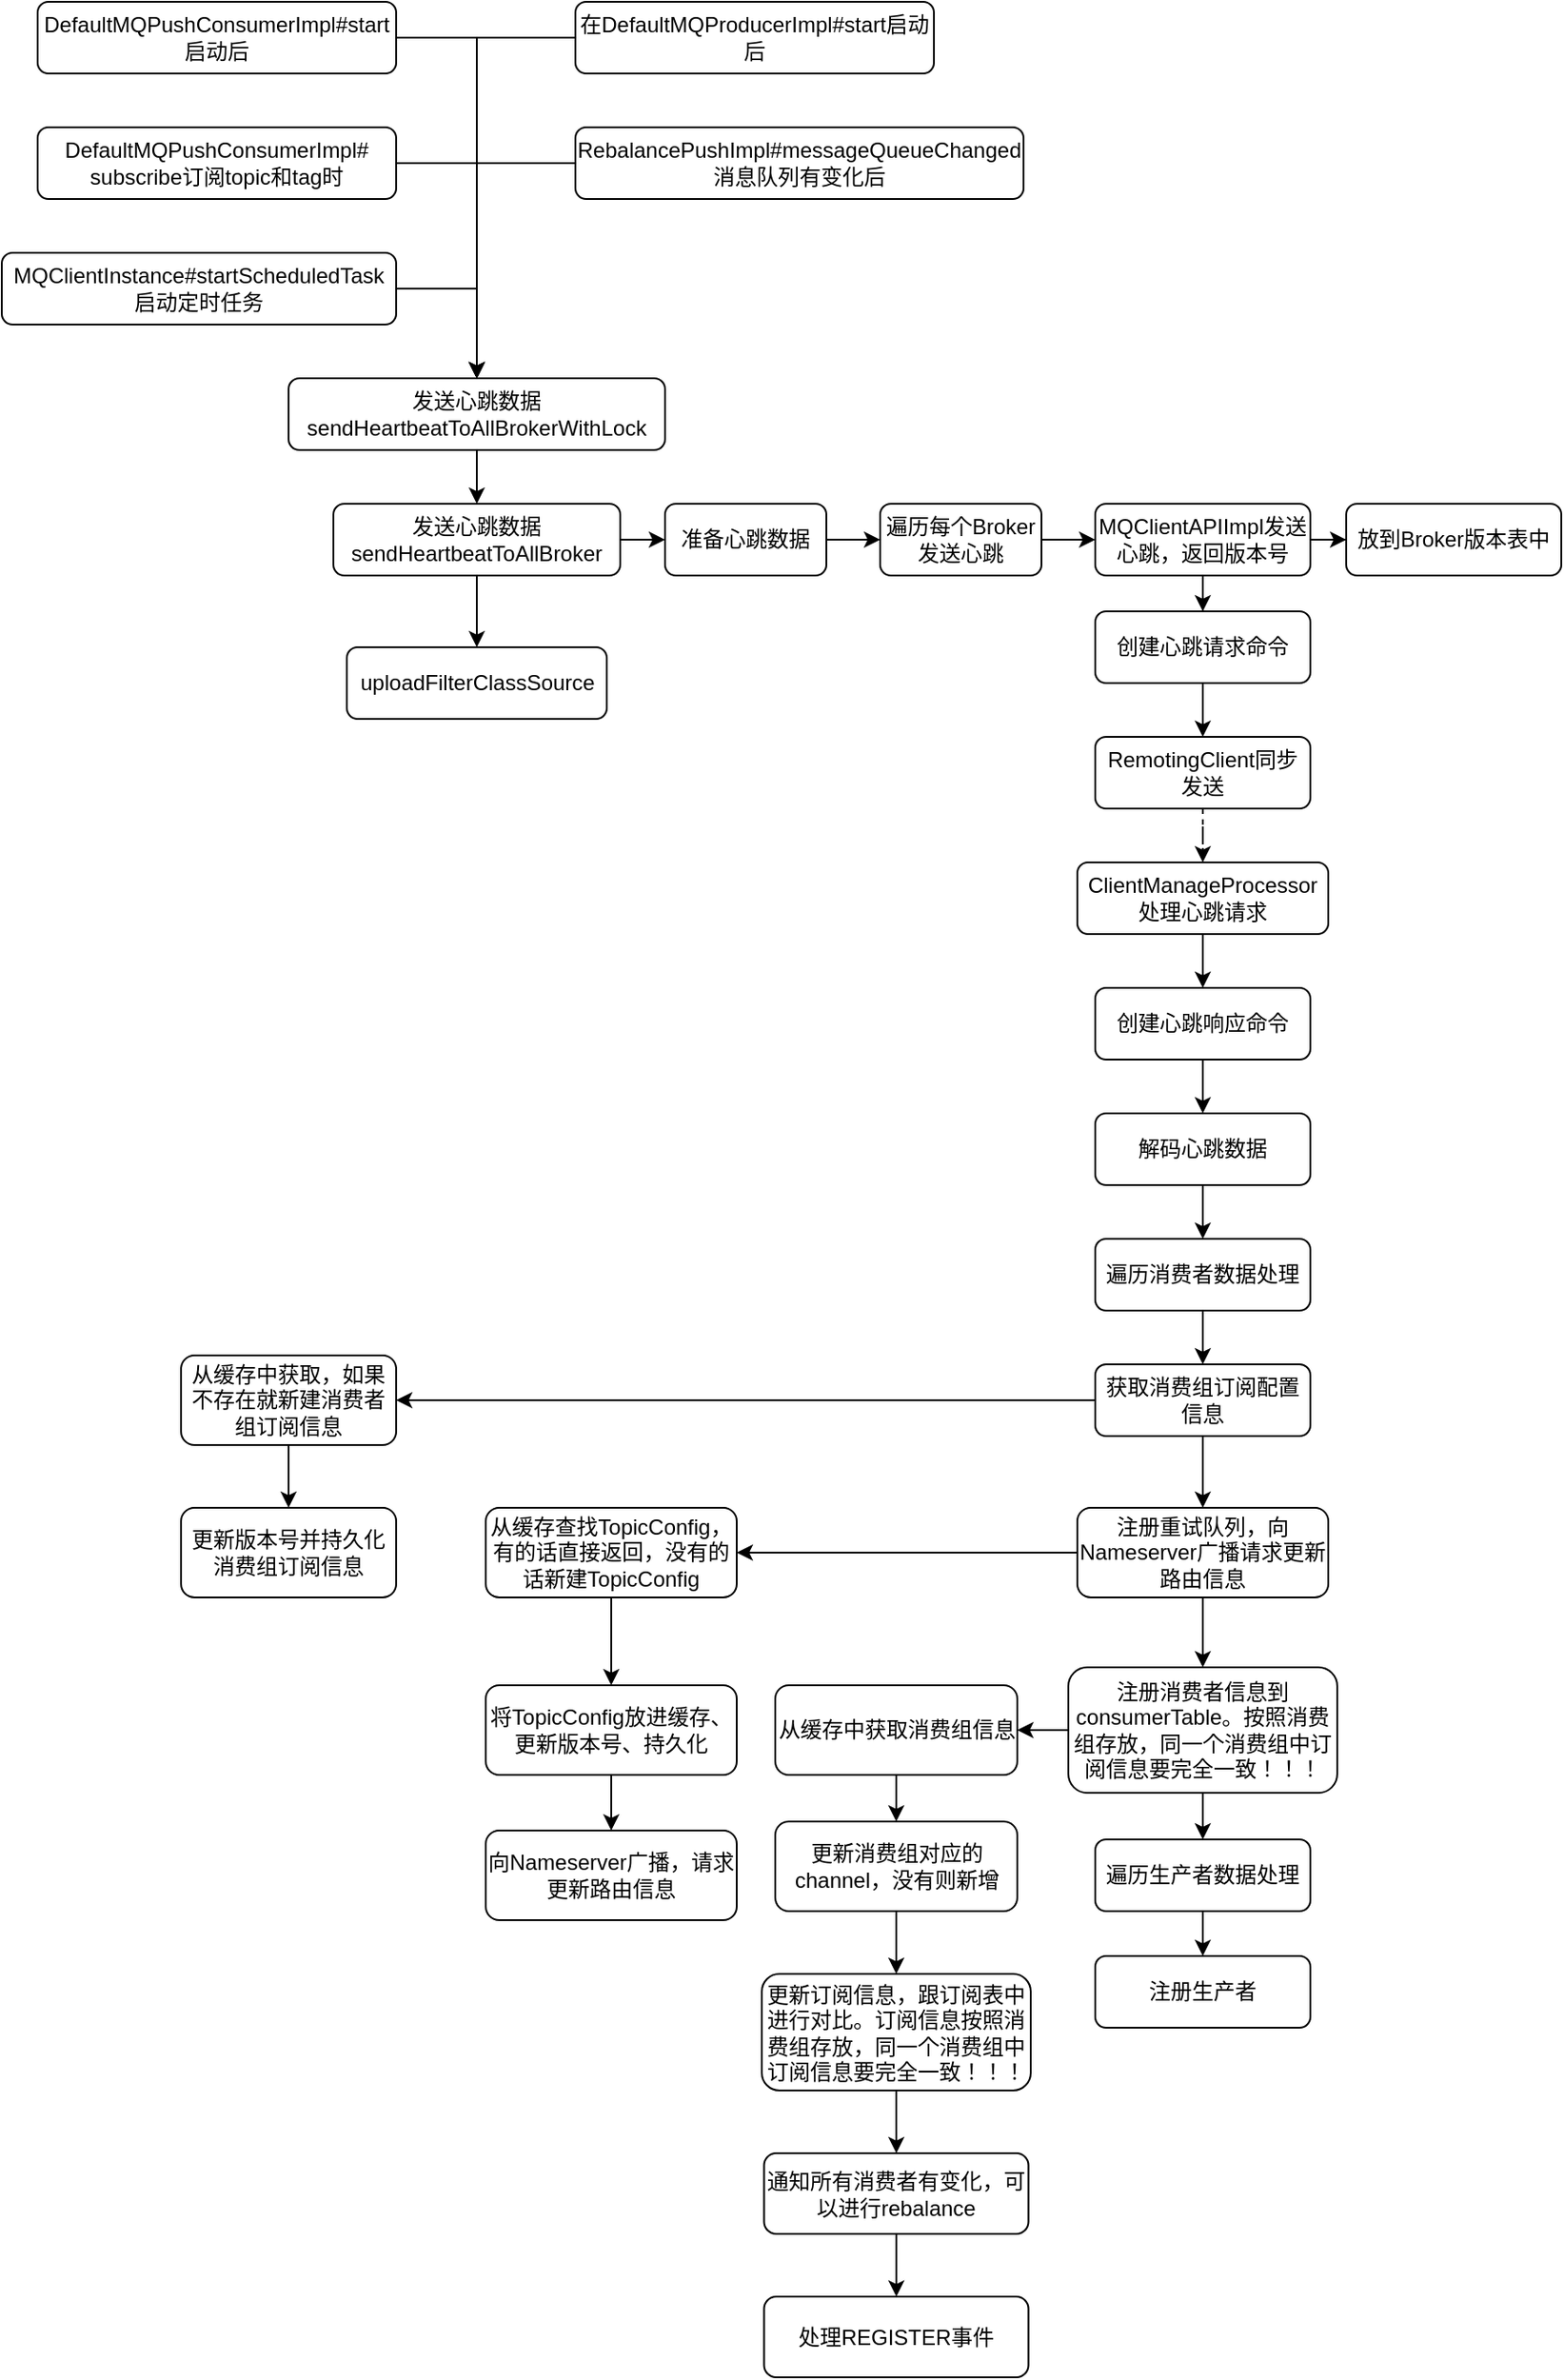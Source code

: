 <mxfile version="12.9.9" type="device"><diagram id="C5RBs43oDa-KdzZeNtuy" name="Page-1"><mxGraphModel dx="2009" dy="833" grid="1" gridSize="10" guides="1" tooltips="1" connect="1" arrows="1" fold="1" page="1" pageScale="1" pageWidth="827" pageHeight="1169" math="0" shadow="0"><root><mxCell id="WIyWlLk6GJQsqaUBKTNV-0"/><mxCell id="WIyWlLk6GJQsqaUBKTNV-1" parent="WIyWlLk6GJQsqaUBKTNV-0"/><mxCell id="5iNqYP-Egrj6ZUwYT-Nj-17" value="" style="edgeStyle=orthogonalEdgeStyle;rounded=0;orthogonalLoop=1;jettySize=auto;html=1;" parent="WIyWlLk6GJQsqaUBKTNV-1" source="WIyWlLk6GJQsqaUBKTNV-3" target="5iNqYP-Egrj6ZUwYT-Nj-16" edge="1"><mxGeometry relative="1" as="geometry"/></mxCell><mxCell id="WIyWlLk6GJQsqaUBKTNV-3" value="发送心跳数据&lt;br&gt;sendHeartbeatToAllBrokerWithLock" style="rounded=1;whiteSpace=wrap;html=1;fontSize=12;glass=0;strokeWidth=1;shadow=0;" parent="WIyWlLk6GJQsqaUBKTNV-1" vertex="1"><mxGeometry x="150" y="230" width="210" height="40" as="geometry"/></mxCell><mxCell id="5iNqYP-Egrj6ZUwYT-Nj-19" value="" style="edgeStyle=orthogonalEdgeStyle;rounded=0;orthogonalLoop=1;jettySize=auto;html=1;" parent="WIyWlLk6GJQsqaUBKTNV-1" source="5iNqYP-Egrj6ZUwYT-Nj-16" target="5iNqYP-Egrj6ZUwYT-Nj-18" edge="1"><mxGeometry relative="1" as="geometry"/></mxCell><mxCell id="5iNqYP-Egrj6ZUwYT-Nj-22" value="" style="edgeStyle=orthogonalEdgeStyle;rounded=0;orthogonalLoop=1;jettySize=auto;html=1;" parent="WIyWlLk6GJQsqaUBKTNV-1" source="5iNqYP-Egrj6ZUwYT-Nj-16" target="5iNqYP-Egrj6ZUwYT-Nj-21" edge="1"><mxGeometry relative="1" as="geometry"/></mxCell><mxCell id="5iNqYP-Egrj6ZUwYT-Nj-16" value="发送心跳数据&lt;br&gt;sendHeartbeatToAllBroker" style="rounded=1;whiteSpace=wrap;html=1;fontSize=12;glass=0;strokeWidth=1;shadow=0;" parent="WIyWlLk6GJQsqaUBKTNV-1" vertex="1"><mxGeometry x="175" y="300" width="160" height="40" as="geometry"/></mxCell><mxCell id="5iNqYP-Egrj6ZUwYT-Nj-24" value="" style="edgeStyle=orthogonalEdgeStyle;rounded=0;orthogonalLoop=1;jettySize=auto;html=1;" parent="WIyWlLk6GJQsqaUBKTNV-1" source="5iNqYP-Egrj6ZUwYT-Nj-21" target="5iNqYP-Egrj6ZUwYT-Nj-23" edge="1"><mxGeometry relative="1" as="geometry"/></mxCell><mxCell id="5iNqYP-Egrj6ZUwYT-Nj-21" value="准备心跳数据" style="rounded=1;whiteSpace=wrap;html=1;fontSize=12;glass=0;strokeWidth=1;shadow=0;" parent="WIyWlLk6GJQsqaUBKTNV-1" vertex="1"><mxGeometry x="360" y="300" width="90" height="40" as="geometry"/></mxCell><mxCell id="B7P2V2JOr_nvt0mDExZI-3" value="" style="edgeStyle=orthogonalEdgeStyle;rounded=0;orthogonalLoop=1;jettySize=auto;html=1;" parent="WIyWlLk6GJQsqaUBKTNV-1" source="5iNqYP-Egrj6ZUwYT-Nj-23" target="B7P2V2JOr_nvt0mDExZI-2" edge="1"><mxGeometry relative="1" as="geometry"/></mxCell><mxCell id="5iNqYP-Egrj6ZUwYT-Nj-23" value="遍历每个Broker发送心跳" style="rounded=1;whiteSpace=wrap;html=1;fontSize=12;glass=0;strokeWidth=1;shadow=0;" parent="WIyWlLk6GJQsqaUBKTNV-1" vertex="1"><mxGeometry x="480" y="300" width="90" height="40" as="geometry"/></mxCell><mxCell id="B7P2V2JOr_nvt0mDExZI-5" value="" style="edgeStyle=orthogonalEdgeStyle;rounded=0;orthogonalLoop=1;jettySize=auto;html=1;" parent="WIyWlLk6GJQsqaUBKTNV-1" source="B7P2V2JOr_nvt0mDExZI-2" target="B7P2V2JOr_nvt0mDExZI-4" edge="1"><mxGeometry relative="1" as="geometry"/></mxCell><mxCell id="B7P2V2JOr_nvt0mDExZI-7" value="" style="edgeStyle=orthogonalEdgeStyle;rounded=0;orthogonalLoop=1;jettySize=auto;html=1;" parent="WIyWlLk6GJQsqaUBKTNV-1" source="B7P2V2JOr_nvt0mDExZI-2" target="B7P2V2JOr_nvt0mDExZI-6" edge="1"><mxGeometry relative="1" as="geometry"/></mxCell><mxCell id="B7P2V2JOr_nvt0mDExZI-2" value="MQClientAPIImpl发送心跳，返回版本号" style="rounded=1;whiteSpace=wrap;html=1;fontSize=12;glass=0;strokeWidth=1;shadow=0;" parent="WIyWlLk6GJQsqaUBKTNV-1" vertex="1"><mxGeometry x="600" y="300" width="120" height="40" as="geometry"/></mxCell><mxCell id="B7P2V2JOr_nvt0mDExZI-9" value="" style="edgeStyle=orthogonalEdgeStyle;rounded=0;orthogonalLoop=1;jettySize=auto;html=1;" parent="WIyWlLk6GJQsqaUBKTNV-1" source="B7P2V2JOr_nvt0mDExZI-6" target="B7P2V2JOr_nvt0mDExZI-8" edge="1"><mxGeometry relative="1" as="geometry"/></mxCell><mxCell id="B7P2V2JOr_nvt0mDExZI-6" value="创建心跳请求命令" style="rounded=1;whiteSpace=wrap;html=1;fontSize=12;glass=0;strokeWidth=1;shadow=0;" parent="WIyWlLk6GJQsqaUBKTNV-1" vertex="1"><mxGeometry x="600" y="360" width="120" height="40" as="geometry"/></mxCell><mxCell id="B7P2V2JOr_nvt0mDExZI-12" value="" style="edgeStyle=orthogonalEdgeStyle;rounded=0;orthogonalLoop=1;jettySize=auto;html=1;dashed=1;" parent="WIyWlLk6GJQsqaUBKTNV-1" source="B7P2V2JOr_nvt0mDExZI-8" target="B7P2V2JOr_nvt0mDExZI-11" edge="1"><mxGeometry relative="1" as="geometry"/></mxCell><mxCell id="B7P2V2JOr_nvt0mDExZI-8" value="RemotingClient同步发送" style="rounded=1;whiteSpace=wrap;html=1;fontSize=12;glass=0;strokeWidth=1;shadow=0;" parent="WIyWlLk6GJQsqaUBKTNV-1" vertex="1"><mxGeometry x="600" y="430" width="120" height="40" as="geometry"/></mxCell><mxCell id="B7P2V2JOr_nvt0mDExZI-14" style="edgeStyle=orthogonalEdgeStyle;rounded=0;orthogonalLoop=1;jettySize=auto;html=1;" parent="WIyWlLk6GJQsqaUBKTNV-1" source="B7P2V2JOr_nvt0mDExZI-11" target="B7P2V2JOr_nvt0mDExZI-13" edge="1"><mxGeometry relative="1" as="geometry"/></mxCell><mxCell id="B7P2V2JOr_nvt0mDExZI-11" value="ClientManageProcessor处理心跳请求" style="rounded=1;whiteSpace=wrap;html=1;fontSize=12;glass=0;strokeWidth=1;shadow=0;" parent="WIyWlLk6GJQsqaUBKTNV-1" vertex="1"><mxGeometry x="590" y="500" width="140" height="40" as="geometry"/></mxCell><mxCell id="B7P2V2JOr_nvt0mDExZI-4" value="放到Broker版本表中" style="rounded=1;whiteSpace=wrap;html=1;fontSize=12;glass=0;strokeWidth=1;shadow=0;" parent="WIyWlLk6GJQsqaUBKTNV-1" vertex="1"><mxGeometry x="740" y="300" width="120" height="40" as="geometry"/></mxCell><mxCell id="5iNqYP-Egrj6ZUwYT-Nj-18" value="uploadFilterClassSource" style="rounded=1;whiteSpace=wrap;html=1;fontSize=12;glass=0;strokeWidth=1;shadow=0;" parent="WIyWlLk6GJQsqaUBKTNV-1" vertex="1"><mxGeometry x="182.5" y="380" width="145" height="40" as="geometry"/></mxCell><mxCell id="5iNqYP-Egrj6ZUwYT-Nj-8" style="edgeStyle=orthogonalEdgeStyle;rounded=0;orthogonalLoop=1;jettySize=auto;html=1;entryX=0.5;entryY=0;entryDx=0;entryDy=0;" parent="WIyWlLk6GJQsqaUBKTNV-1" source="5iNqYP-Egrj6ZUwYT-Nj-1" target="WIyWlLk6GJQsqaUBKTNV-3" edge="1"><mxGeometry relative="1" as="geometry"><Array as="points"><mxPoint x="255" y="40"/></Array></mxGeometry></mxCell><mxCell id="5iNqYP-Egrj6ZUwYT-Nj-1" value="DefaultMQPushConsumerImpl#start启动后" style="rounded=1;whiteSpace=wrap;html=1;fontSize=12;glass=0;strokeWidth=1;shadow=0;" parent="WIyWlLk6GJQsqaUBKTNV-1" vertex="1"><mxGeometry x="10" y="20" width="200" height="40" as="geometry"/></mxCell><mxCell id="5iNqYP-Egrj6ZUwYT-Nj-11" style="edgeStyle=orthogonalEdgeStyle;rounded=0;orthogonalLoop=1;jettySize=auto;html=1;entryX=0.5;entryY=0;entryDx=0;entryDy=0;" parent="WIyWlLk6GJQsqaUBKTNV-1" source="5iNqYP-Egrj6ZUwYT-Nj-2" target="WIyWlLk6GJQsqaUBKTNV-3" edge="1"><mxGeometry relative="1" as="geometry"><Array as="points"><mxPoint x="255" y="40"/></Array></mxGeometry></mxCell><mxCell id="5iNqYP-Egrj6ZUwYT-Nj-2" value="在DefaultMQProducerImpl#start启动后" style="rounded=1;whiteSpace=wrap;html=1;fontSize=12;glass=0;strokeWidth=1;shadow=0;" parent="WIyWlLk6GJQsqaUBKTNV-1" vertex="1"><mxGeometry x="310" y="20" width="200" height="40" as="geometry"/></mxCell><mxCell id="5iNqYP-Egrj6ZUwYT-Nj-9" style="edgeStyle=orthogonalEdgeStyle;rounded=0;orthogonalLoop=1;jettySize=auto;html=1;entryX=0.5;entryY=0;entryDx=0;entryDy=0;" parent="WIyWlLk6GJQsqaUBKTNV-1" source="5iNqYP-Egrj6ZUwYT-Nj-3" target="WIyWlLk6GJQsqaUBKTNV-3" edge="1"><mxGeometry relative="1" as="geometry"><Array as="points"><mxPoint x="255" y="110"/></Array></mxGeometry></mxCell><mxCell id="5iNqYP-Egrj6ZUwYT-Nj-3" value="DefaultMQPushConsumerImpl#&lt;br&gt;subscribe订阅topic和tag时" style="rounded=1;whiteSpace=wrap;html=1;fontSize=12;glass=0;strokeWidth=1;shadow=0;" parent="WIyWlLk6GJQsqaUBKTNV-1" vertex="1"><mxGeometry x="10" y="90" width="200" height="40" as="geometry"/></mxCell><mxCell id="5iNqYP-Egrj6ZUwYT-Nj-14" style="edgeStyle=orthogonalEdgeStyle;rounded=0;orthogonalLoop=1;jettySize=auto;html=1;entryX=0.5;entryY=0;entryDx=0;entryDy=0;" parent="WIyWlLk6GJQsqaUBKTNV-1" source="5iNqYP-Egrj6ZUwYT-Nj-6" target="WIyWlLk6GJQsqaUBKTNV-3" edge="1"><mxGeometry relative="1" as="geometry"><Array as="points"><mxPoint x="255" y="110"/></Array></mxGeometry></mxCell><mxCell id="5iNqYP-Egrj6ZUwYT-Nj-6" value="RebalancePushImpl#messageQueueChanged&lt;br&gt;消息队列有变化后" style="rounded=1;whiteSpace=wrap;html=1;fontSize=12;glass=0;strokeWidth=1;shadow=0;" parent="WIyWlLk6GJQsqaUBKTNV-1" vertex="1"><mxGeometry x="310" y="90" width="250" height="40" as="geometry"/></mxCell><mxCell id="5iNqYP-Egrj6ZUwYT-Nj-10" style="edgeStyle=orthogonalEdgeStyle;rounded=0;orthogonalLoop=1;jettySize=auto;html=1;entryX=0.5;entryY=0;entryDx=0;entryDy=0;" parent="WIyWlLk6GJQsqaUBKTNV-1" source="5iNqYP-Egrj6ZUwYT-Nj-7" target="WIyWlLk6GJQsqaUBKTNV-3" edge="1"><mxGeometry relative="1" as="geometry"><Array as="points"><mxPoint x="255" y="180"/></Array></mxGeometry></mxCell><mxCell id="5iNqYP-Egrj6ZUwYT-Nj-7" value="MQClientInstance#startScheduledTask&lt;br&gt;启动定时任务" style="rounded=1;whiteSpace=wrap;html=1;fontSize=12;glass=0;strokeWidth=1;shadow=0;" parent="WIyWlLk6GJQsqaUBKTNV-1" vertex="1"><mxGeometry x="-10" y="160" width="220" height="40" as="geometry"/></mxCell><mxCell id="B7P2V2JOr_nvt0mDExZI-16" value="" style="edgeStyle=orthogonalEdgeStyle;rounded=0;orthogonalLoop=1;jettySize=auto;html=1;" parent="WIyWlLk6GJQsqaUBKTNV-1" source="B7P2V2JOr_nvt0mDExZI-13" target="B7P2V2JOr_nvt0mDExZI-15" edge="1"><mxGeometry relative="1" as="geometry"/></mxCell><mxCell id="B7P2V2JOr_nvt0mDExZI-13" value="创建心跳响应命令" style="rounded=1;whiteSpace=wrap;html=1;fontSize=12;glass=0;strokeWidth=1;shadow=0;" parent="WIyWlLk6GJQsqaUBKTNV-1" vertex="1"><mxGeometry x="600" y="570" width="120" height="40" as="geometry"/></mxCell><mxCell id="B7P2V2JOr_nvt0mDExZI-18" value="" style="edgeStyle=orthogonalEdgeStyle;rounded=0;orthogonalLoop=1;jettySize=auto;html=1;" parent="WIyWlLk6GJQsqaUBKTNV-1" source="B7P2V2JOr_nvt0mDExZI-15" target="B7P2V2JOr_nvt0mDExZI-17" edge="1"><mxGeometry relative="1" as="geometry"/></mxCell><mxCell id="B7P2V2JOr_nvt0mDExZI-15" value="解码心跳数据" style="rounded=1;whiteSpace=wrap;html=1;fontSize=12;glass=0;strokeWidth=1;shadow=0;" parent="WIyWlLk6GJQsqaUBKTNV-1" vertex="1"><mxGeometry x="600" y="640" width="120" height="40" as="geometry"/></mxCell><mxCell id="B7P2V2JOr_nvt0mDExZI-22" value="" style="edgeStyle=orthogonalEdgeStyle;rounded=0;orthogonalLoop=1;jettySize=auto;html=1;" parent="WIyWlLk6GJQsqaUBKTNV-1" source="B7P2V2JOr_nvt0mDExZI-17" target="B7P2V2JOr_nvt0mDExZI-21" edge="1"><mxGeometry relative="1" as="geometry"/></mxCell><mxCell id="B7P2V2JOr_nvt0mDExZI-17" value="遍历消费者数据处理" style="rounded=1;whiteSpace=wrap;html=1;fontSize=12;glass=0;strokeWidth=1;shadow=0;" parent="WIyWlLk6GJQsqaUBKTNV-1" vertex="1"><mxGeometry x="600" y="710" width="120" height="40" as="geometry"/></mxCell><mxCell id="B7P2V2JOr_nvt0mDExZI-24" value="" style="edgeStyle=orthogonalEdgeStyle;rounded=0;orthogonalLoop=1;jettySize=auto;html=1;" parent="WIyWlLk6GJQsqaUBKTNV-1" source="B7P2V2JOr_nvt0mDExZI-21" target="B7P2V2JOr_nvt0mDExZI-23" edge="1"><mxGeometry relative="1" as="geometry"/></mxCell><mxCell id="XP9q1mNPCxmGlVMQacn7-1" value="" style="edgeStyle=orthogonalEdgeStyle;rounded=0;orthogonalLoop=1;jettySize=auto;html=1;" edge="1" parent="WIyWlLk6GJQsqaUBKTNV-1" source="B7P2V2JOr_nvt0mDExZI-21" target="XP9q1mNPCxmGlVMQacn7-0"><mxGeometry relative="1" as="geometry"/></mxCell><mxCell id="B7P2V2JOr_nvt0mDExZI-21" value="获取消费组订阅配置信息" style="rounded=1;whiteSpace=wrap;html=1;fontSize=12;glass=0;strokeWidth=1;shadow=0;" parent="WIyWlLk6GJQsqaUBKTNV-1" vertex="1"><mxGeometry x="600" y="780" width="120" height="40" as="geometry"/></mxCell><mxCell id="XP9q1mNPCxmGlVMQacn7-3" value="" style="edgeStyle=orthogonalEdgeStyle;rounded=0;orthogonalLoop=1;jettySize=auto;html=1;" edge="1" parent="WIyWlLk6GJQsqaUBKTNV-1" source="XP9q1mNPCxmGlVMQacn7-0" target="XP9q1mNPCxmGlVMQacn7-2"><mxGeometry relative="1" as="geometry"/></mxCell><mxCell id="XP9q1mNPCxmGlVMQacn7-0" value="从缓存中获取，如果不存在就新建消费者组订阅信息" style="rounded=1;whiteSpace=wrap;html=1;fontSize=12;glass=0;strokeWidth=1;shadow=0;" vertex="1" parent="WIyWlLk6GJQsqaUBKTNV-1"><mxGeometry x="90" y="775" width="120" height="50" as="geometry"/></mxCell><mxCell id="XP9q1mNPCxmGlVMQacn7-2" value="更新版本号并持久化消费组订阅信息" style="rounded=1;whiteSpace=wrap;html=1;fontSize=12;glass=0;strokeWidth=1;shadow=0;" vertex="1" parent="WIyWlLk6GJQsqaUBKTNV-1"><mxGeometry x="90" y="860" width="120" height="50" as="geometry"/></mxCell><mxCell id="B7P2V2JOr_nvt0mDExZI-26" value="" style="edgeStyle=orthogonalEdgeStyle;rounded=0;orthogonalLoop=1;jettySize=auto;html=1;" parent="WIyWlLk6GJQsqaUBKTNV-1" source="B7P2V2JOr_nvt0mDExZI-23" target="B7P2V2JOr_nvt0mDExZI-25" edge="1"><mxGeometry relative="1" as="geometry"/></mxCell><mxCell id="B7P2V2JOr_nvt0mDExZI-42" value="" style="edgeStyle=orthogonalEdgeStyle;rounded=0;orthogonalLoop=1;jettySize=auto;html=1;" parent="WIyWlLk6GJQsqaUBKTNV-1" source="B7P2V2JOr_nvt0mDExZI-23" target="B7P2V2JOr_nvt0mDExZI-41" edge="1"><mxGeometry relative="1" as="geometry"/></mxCell><mxCell id="B7P2V2JOr_nvt0mDExZI-23" value="注册重试队列，向Nameserver广播请求更新路由信息" style="rounded=1;whiteSpace=wrap;html=1;fontSize=12;glass=0;strokeWidth=1;shadow=0;" parent="WIyWlLk6GJQsqaUBKTNV-1" vertex="1"><mxGeometry x="590" y="860" width="140" height="50" as="geometry"/></mxCell><mxCell id="B7P2V2JOr_nvt0mDExZI-44" value="" style="edgeStyle=orthogonalEdgeStyle;rounded=0;orthogonalLoop=1;jettySize=auto;html=1;" parent="WIyWlLk6GJQsqaUBKTNV-1" source="B7P2V2JOr_nvt0mDExZI-41" target="B7P2V2JOr_nvt0mDExZI-43" edge="1"><mxGeometry relative="1" as="geometry"/></mxCell><mxCell id="B7P2V2JOr_nvt0mDExZI-41" value="从缓存查找TopicConfig，有的话直接返回，没有的话新建TopicConfig" style="rounded=1;whiteSpace=wrap;html=1;fontSize=12;glass=0;strokeWidth=1;shadow=0;" parent="WIyWlLk6GJQsqaUBKTNV-1" vertex="1"><mxGeometry x="260" y="860" width="140" height="50" as="geometry"/></mxCell><mxCell id="B7P2V2JOr_nvt0mDExZI-46" value="" style="edgeStyle=orthogonalEdgeStyle;rounded=0;orthogonalLoop=1;jettySize=auto;html=1;" parent="WIyWlLk6GJQsqaUBKTNV-1" source="B7P2V2JOr_nvt0mDExZI-43" target="B7P2V2JOr_nvt0mDExZI-45" edge="1"><mxGeometry relative="1" as="geometry"/></mxCell><mxCell id="B7P2V2JOr_nvt0mDExZI-43" value="将TopicConfig放进缓存、更新版本号、持久化" style="rounded=1;whiteSpace=wrap;html=1;fontSize=12;glass=0;strokeWidth=1;shadow=0;" parent="WIyWlLk6GJQsqaUBKTNV-1" vertex="1"><mxGeometry x="260" y="959" width="140" height="50" as="geometry"/></mxCell><mxCell id="B7P2V2JOr_nvt0mDExZI-45" value="向Nameserver广播，请求更新路由信息" style="rounded=1;whiteSpace=wrap;html=1;fontSize=12;glass=0;strokeWidth=1;shadow=0;" parent="WIyWlLk6GJQsqaUBKTNV-1" vertex="1"><mxGeometry x="260" y="1040" width="140" height="50" as="geometry"/></mxCell><mxCell id="B7P2V2JOr_nvt0mDExZI-28" style="edgeStyle=orthogonalEdgeStyle;rounded=0;orthogonalLoop=1;jettySize=auto;html=1;" parent="WIyWlLk6GJQsqaUBKTNV-1" source="B7P2V2JOr_nvt0mDExZI-25" target="B7P2V2JOr_nvt0mDExZI-27" edge="1"><mxGeometry relative="1" as="geometry"/></mxCell><mxCell id="B7P2V2JOr_nvt0mDExZI-32" value="" style="edgeStyle=orthogonalEdgeStyle;rounded=0;orthogonalLoop=1;jettySize=auto;html=1;" parent="WIyWlLk6GJQsqaUBKTNV-1" source="B7P2V2JOr_nvt0mDExZI-25" target="B7P2V2JOr_nvt0mDExZI-31" edge="1"><mxGeometry relative="1" as="geometry"/></mxCell><mxCell id="B7P2V2JOr_nvt0mDExZI-25" value="注册消费者信息到consumerTable。按照消费组存放，同一个消费组中订阅信息要完全一致！！！" style="rounded=1;whiteSpace=wrap;html=1;fontSize=12;glass=0;strokeWidth=1;shadow=0;" parent="WIyWlLk6GJQsqaUBKTNV-1" vertex="1"><mxGeometry x="585" y="949" width="150" height="70" as="geometry"/></mxCell><mxCell id="B7P2V2JOr_nvt0mDExZI-34" value="" style="edgeStyle=orthogonalEdgeStyle;rounded=0;orthogonalLoop=1;jettySize=auto;html=1;" parent="WIyWlLk6GJQsqaUBKTNV-1" source="B7P2V2JOr_nvt0mDExZI-31" target="B7P2V2JOr_nvt0mDExZI-33" edge="1"><mxGeometry relative="1" as="geometry"/></mxCell><mxCell id="B7P2V2JOr_nvt0mDExZI-31" value="从缓存中获取消费组信息" style="rounded=1;whiteSpace=wrap;html=1;fontSize=12;glass=0;strokeWidth=1;shadow=0;" parent="WIyWlLk6GJQsqaUBKTNV-1" vertex="1"><mxGeometry x="421.5" y="959" width="135" height="50" as="geometry"/></mxCell><mxCell id="B7P2V2JOr_nvt0mDExZI-36" value="" style="edgeStyle=orthogonalEdgeStyle;rounded=0;orthogonalLoop=1;jettySize=auto;html=1;" parent="WIyWlLk6GJQsqaUBKTNV-1" source="B7P2V2JOr_nvt0mDExZI-33" target="B7P2V2JOr_nvt0mDExZI-35" edge="1"><mxGeometry relative="1" as="geometry"/></mxCell><mxCell id="B7P2V2JOr_nvt0mDExZI-33" value="更新消费组对应的channel，没有则新增" style="rounded=1;whiteSpace=wrap;html=1;fontSize=12;glass=0;strokeWidth=1;shadow=0;" parent="WIyWlLk6GJQsqaUBKTNV-1" vertex="1"><mxGeometry x="421.5" y="1035" width="135" height="50" as="geometry"/></mxCell><mxCell id="B7P2V2JOr_nvt0mDExZI-38" value="" style="edgeStyle=orthogonalEdgeStyle;rounded=0;orthogonalLoop=1;jettySize=auto;html=1;" parent="WIyWlLk6GJQsqaUBKTNV-1" source="B7P2V2JOr_nvt0mDExZI-35" target="B7P2V2JOr_nvt0mDExZI-37" edge="1"><mxGeometry relative="1" as="geometry"/></mxCell><mxCell id="B7P2V2JOr_nvt0mDExZI-35" value="更新订阅信息，跟订阅表中进行对比。订阅信息按照消费组存放，同一个消费组中订阅信息要完全一致！！！" style="rounded=1;whiteSpace=wrap;html=1;fontSize=12;glass=0;strokeWidth=1;shadow=0;" parent="WIyWlLk6GJQsqaUBKTNV-1" vertex="1"><mxGeometry x="414" y="1120" width="150" height="65" as="geometry"/></mxCell><mxCell id="B7P2V2JOr_nvt0mDExZI-40" value="" style="edgeStyle=orthogonalEdgeStyle;rounded=0;orthogonalLoop=1;jettySize=auto;html=1;" parent="WIyWlLk6GJQsqaUBKTNV-1" source="B7P2V2JOr_nvt0mDExZI-37" target="B7P2V2JOr_nvt0mDExZI-39" edge="1"><mxGeometry relative="1" as="geometry"/></mxCell><mxCell id="B7P2V2JOr_nvt0mDExZI-37" value="通知所有消费者有变化，可以进行rebalance" style="rounded=1;whiteSpace=wrap;html=1;fontSize=12;glass=0;strokeWidth=1;shadow=0;" parent="WIyWlLk6GJQsqaUBKTNV-1" vertex="1"><mxGeometry x="415.25" y="1220" width="147.5" height="45" as="geometry"/></mxCell><mxCell id="B7P2V2JOr_nvt0mDExZI-39" value="处理REGISTER事件" style="rounded=1;whiteSpace=wrap;html=1;fontSize=12;glass=0;strokeWidth=1;shadow=0;" parent="WIyWlLk6GJQsqaUBKTNV-1" vertex="1"><mxGeometry x="415.25" y="1300" width="147.5" height="45" as="geometry"/></mxCell><mxCell id="B7P2V2JOr_nvt0mDExZI-30" value="" style="edgeStyle=orthogonalEdgeStyle;rounded=0;orthogonalLoop=1;jettySize=auto;html=1;" parent="WIyWlLk6GJQsqaUBKTNV-1" source="B7P2V2JOr_nvt0mDExZI-27" target="B7P2V2JOr_nvt0mDExZI-29" edge="1"><mxGeometry relative="1" as="geometry"/></mxCell><mxCell id="B7P2V2JOr_nvt0mDExZI-27" value="遍历生产者数据处理" style="rounded=1;whiteSpace=wrap;html=1;fontSize=12;glass=0;strokeWidth=1;shadow=0;" parent="WIyWlLk6GJQsqaUBKTNV-1" vertex="1"><mxGeometry x="600" y="1045" width="120" height="40" as="geometry"/></mxCell><mxCell id="B7P2V2JOr_nvt0mDExZI-29" value="注册生产者" style="rounded=1;whiteSpace=wrap;html=1;fontSize=12;glass=0;strokeWidth=1;shadow=0;" parent="WIyWlLk6GJQsqaUBKTNV-1" vertex="1"><mxGeometry x="600" y="1110" width="120" height="40" as="geometry"/></mxCell></root></mxGraphModel></diagram></mxfile>
